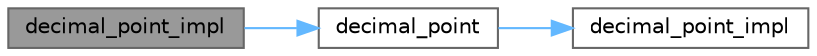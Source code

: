 digraph "decimal_point_impl"
{
 // LATEX_PDF_SIZE
  bgcolor="transparent";
  edge [fontname=Helvetica,fontsize=10,labelfontname=Helvetica,labelfontsize=10];
  node [fontname=Helvetica,fontsize=10,shape=box,height=0.2,width=0.4];
  rankdir="LR";
  Node1 [id="Node000001",label="decimal_point_impl",height=0.2,width=0.4,color="gray40", fillcolor="grey60", style="filled", fontcolor="black",tooltip=" "];
  Node1 -> Node2 [id="edge1_Node000001_Node000002",color="steelblue1",style="solid",tooltip=" "];
  Node2 [id="Node000002",label="decimal_point",height=0.2,width=0.4,color="grey40", fillcolor="white", style="filled",URL="$namespacedetail.html#a1a7fac5647c3de7ab898d6fc7137ec89",tooltip=" "];
  Node2 -> Node3 [id="edge2_Node000002_Node000003",color="steelblue1",style="solid",tooltip=" "];
  Node3 [id="Node000003",label="decimal_point_impl",height=0.2,width=0.4,color="grey40", fillcolor="white", style="filled",URL="$namespacedetail.html#a99196186ef24af1265a8eee16cbecabe",tooltip=" "];
}

